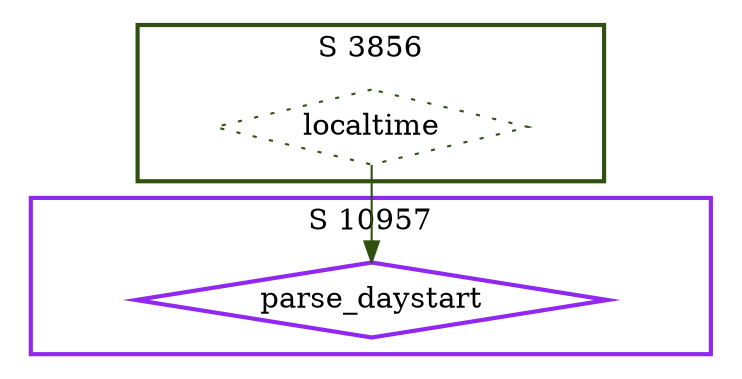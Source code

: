 digraph G {
  ratio=0.500000;
  "UV localtime (3856)" [shape=diamond, label="localtime", color="#305010",
                         style=dotted];
  "UV parse_daystart (10957)" [shape=diamond, label="parse_daystart",
                               color="#9028F0", style=bold];
  
  subgraph cluster_3856 { label="S 3856";
    color="#305010";
    style=bold;
    "UV localtime (3856)"; };
  subgraph cluster_10957 { label="S 10957";
    color="#9028F0";
    style=bold;
    "UV parse_daystart (10957)"; };
  
  "UV localtime (3856)" -> "UV parse_daystart (10957)" [color="#305010"];
  
  }